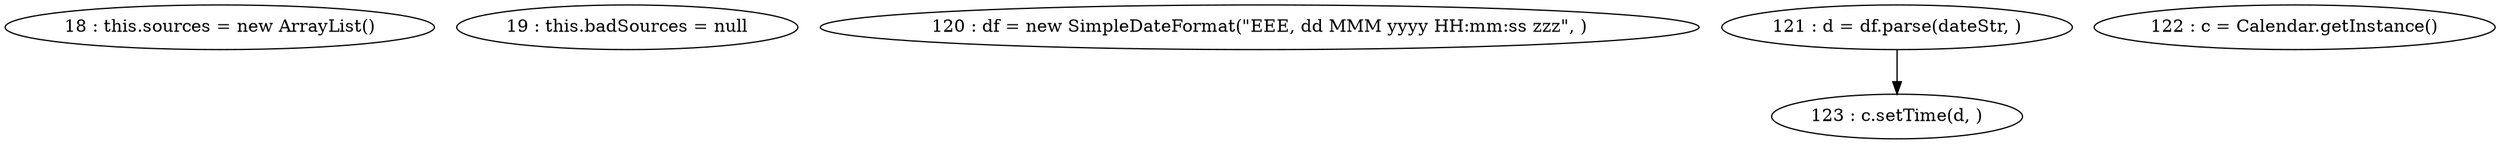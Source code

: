 digraph G {
"18 : this.sources = new ArrayList()"
"19 : this.badSources = null"
"120 : df = new SimpleDateFormat(\"EEE, dd MMM yyyy HH:mm:ss zzz\", )"
"121 : d = df.parse(dateStr, )"
"121 : d = df.parse(dateStr, )" -> "123 : c.setTime(d, )"
"122 : c = Calendar.getInstance()"
"123 : c.setTime(d, )"
}